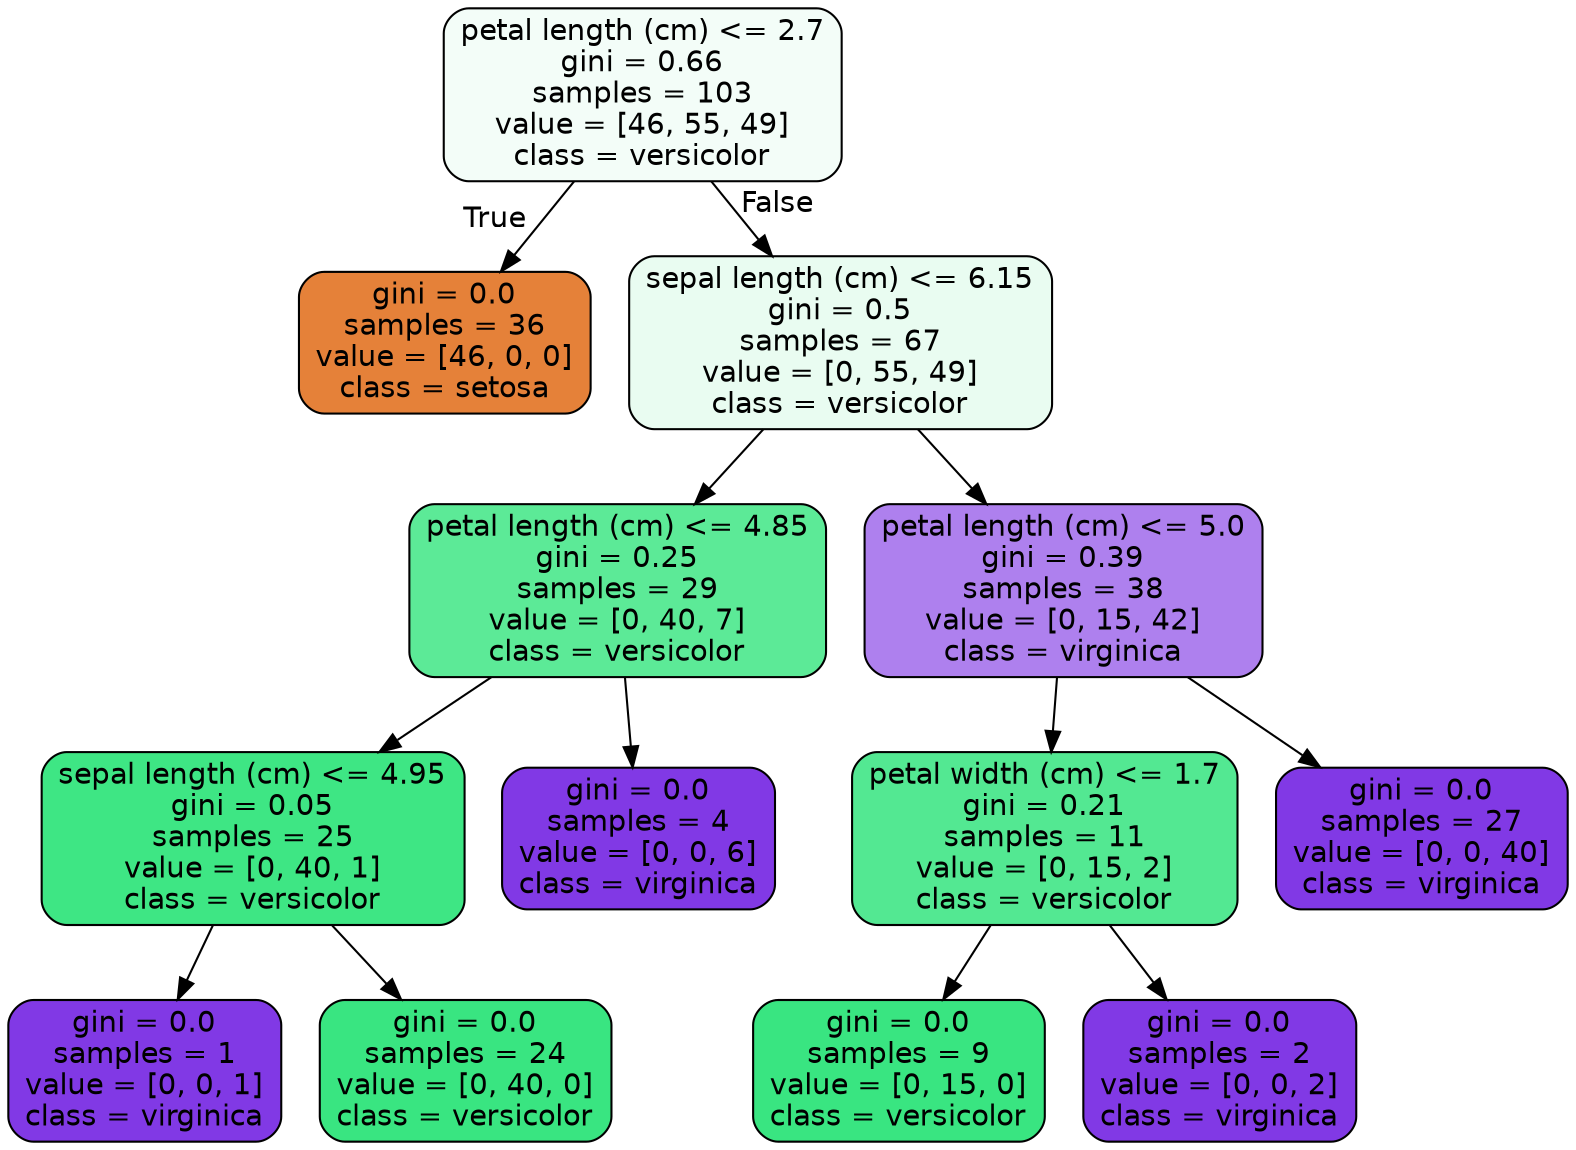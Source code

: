 digraph Tree {
node [shape=box, style="filled, rounded", color="black", fontname="helvetica"] ;
edge [fontname="helvetica"] ;
0 [label="petal length (cm) <= 2.7\ngini = 0.66\nsamples = 103\nvalue = [46, 55, 49]\nclass = versicolor", fillcolor="#f3fdf8"] ;
1 [label="gini = 0.0\nsamples = 36\nvalue = [46, 0, 0]\nclass = setosa", fillcolor="#e58139"] ;
0 -> 1 [labeldistance=2.5, labelangle=45, headlabel="True"] ;
2 [label="sepal length (cm) <= 6.15\ngini = 0.5\nsamples = 67\nvalue = [0, 55, 49]\nclass = versicolor", fillcolor="#e9fcf1"] ;
0 -> 2 [labeldistance=2.5, labelangle=-45, headlabel="False"] ;
3 [label="petal length (cm) <= 4.85\ngini = 0.25\nsamples = 29\nvalue = [0, 40, 7]\nclass = versicolor", fillcolor="#5cea97"] ;
2 -> 3 ;
4 [label="sepal length (cm) <= 4.95\ngini = 0.05\nsamples = 25\nvalue = [0, 40, 1]\nclass = versicolor", fillcolor="#3ee684"] ;
3 -> 4 ;
5 [label="gini = 0.0\nsamples = 1\nvalue = [0, 0, 1]\nclass = virginica", fillcolor="#8139e5"] ;
4 -> 5 ;
6 [label="gini = 0.0\nsamples = 24\nvalue = [0, 40, 0]\nclass = versicolor", fillcolor="#39e581"] ;
4 -> 6 ;
7 [label="gini = 0.0\nsamples = 4\nvalue = [0, 0, 6]\nclass = virginica", fillcolor="#8139e5"] ;
3 -> 7 ;
8 [label="petal length (cm) <= 5.0\ngini = 0.39\nsamples = 38\nvalue = [0, 15, 42]\nclass = virginica", fillcolor="#ae80ee"] ;
2 -> 8 ;
9 [label="petal width (cm) <= 1.7\ngini = 0.21\nsamples = 11\nvalue = [0, 15, 2]\nclass = versicolor", fillcolor="#53e892"] ;
8 -> 9 ;
10 [label="gini = 0.0\nsamples = 9\nvalue = [0, 15, 0]\nclass = versicolor", fillcolor="#39e581"] ;
9 -> 10 ;
11 [label="gini = 0.0\nsamples = 2\nvalue = [0, 0, 2]\nclass = virginica", fillcolor="#8139e5"] ;
9 -> 11 ;
12 [label="gini = 0.0\nsamples = 27\nvalue = [0, 0, 40]\nclass = virginica", fillcolor="#8139e5"] ;
8 -> 12 ;
}